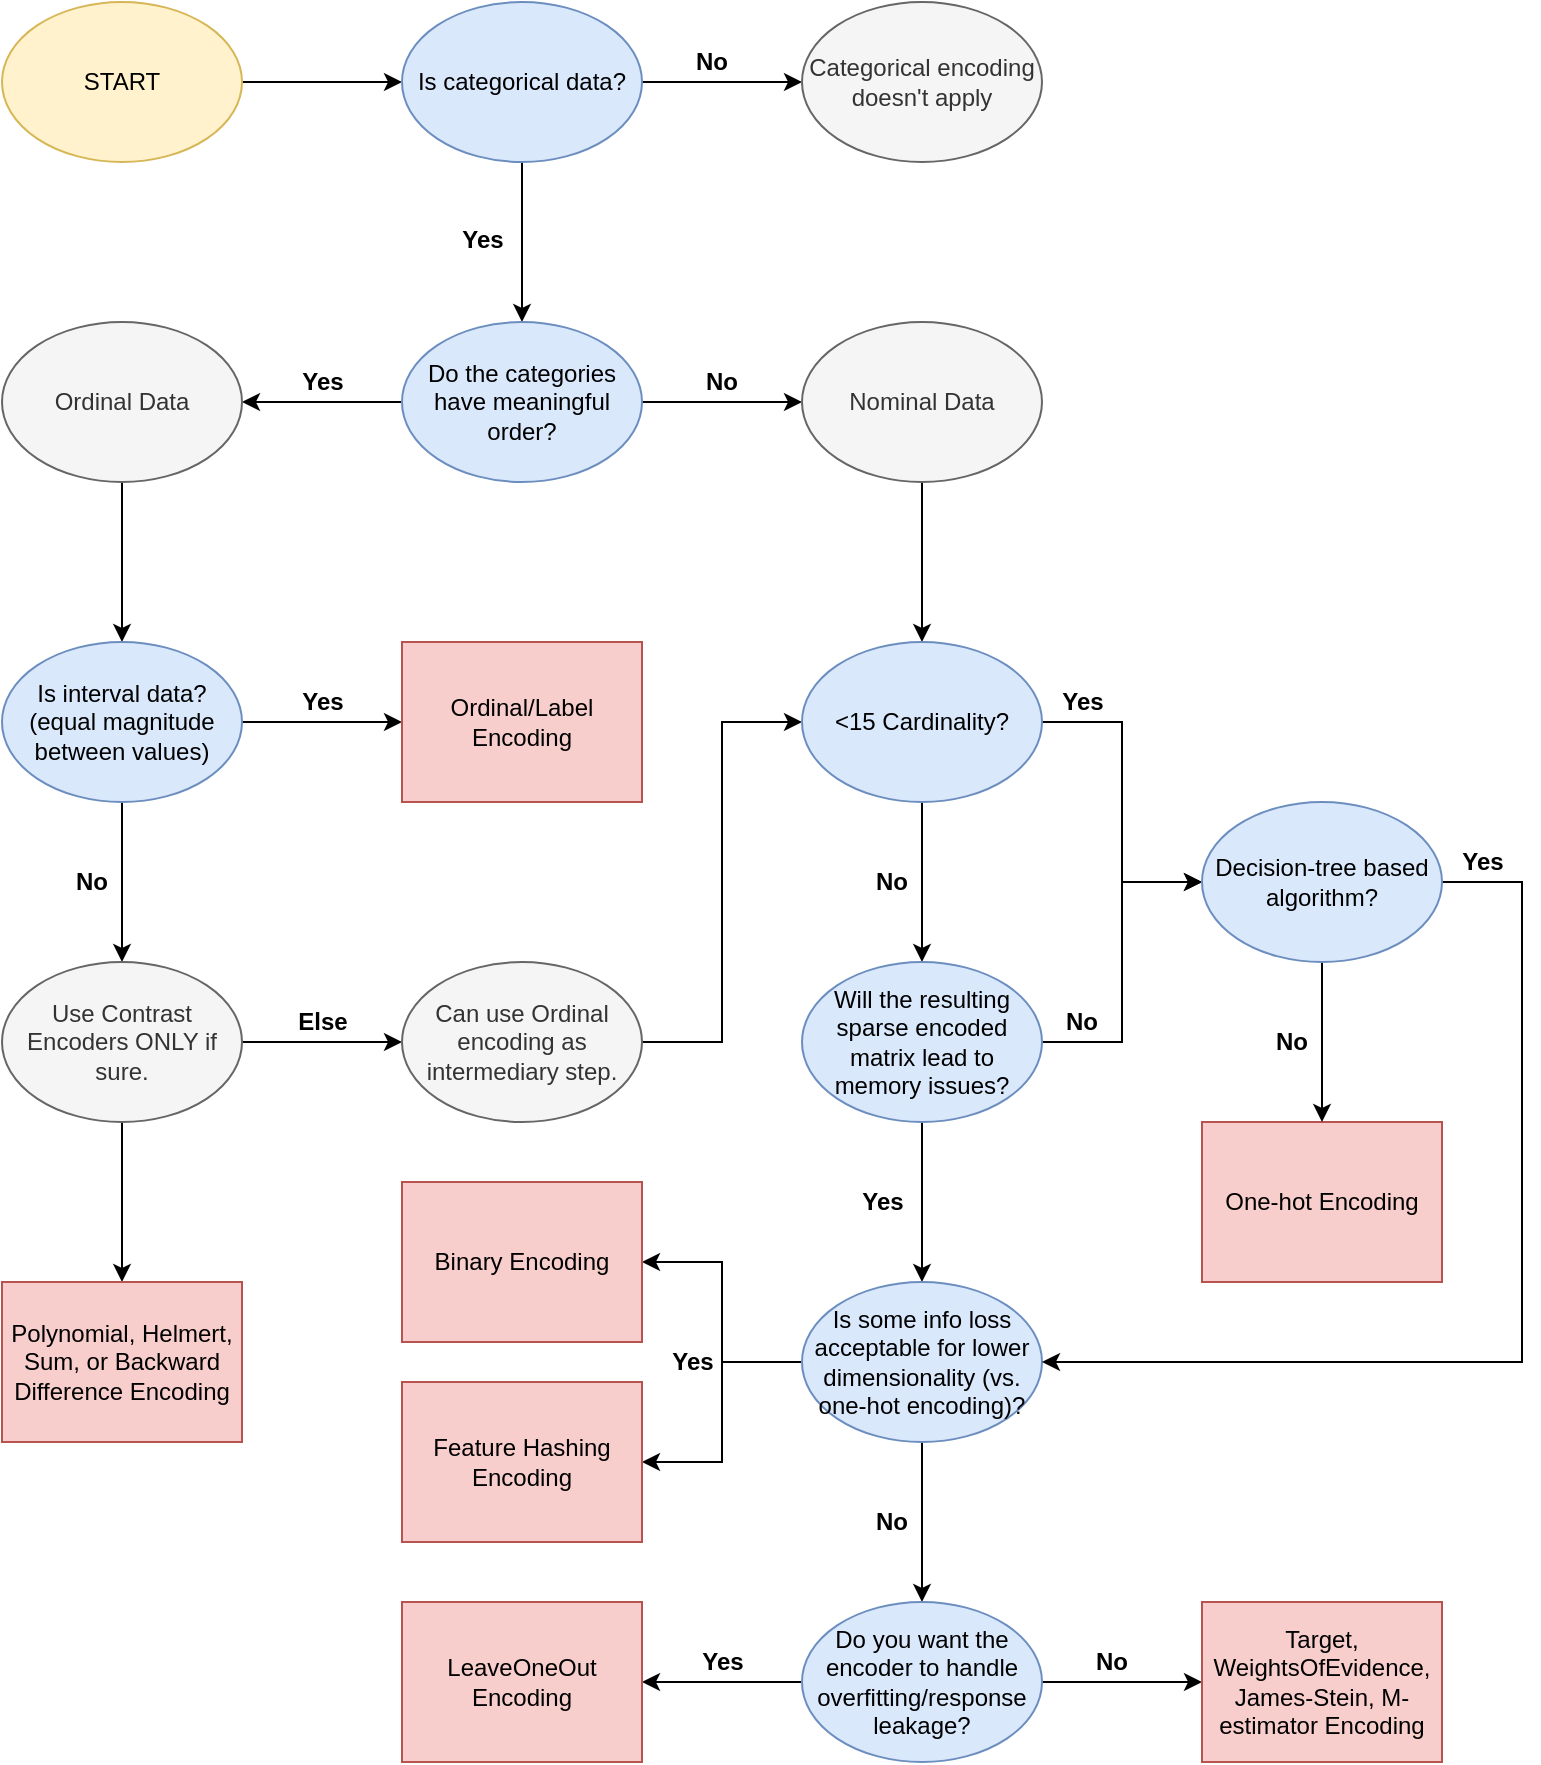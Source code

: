<mxfile version="11.0.2"><diagram id="4nuY9FEFie9XIp84zEm4" name="Page-1"><mxGraphModel dx="1426" dy="733" grid="1" gridSize="10" guides="1" tooltips="1" connect="1" arrows="1" fold="1" page="1" pageScale="1" pageWidth="850" pageHeight="1100" math="0" shadow="0"><root><mxCell id="0"/><mxCell id="1" parent="0"/><mxCell id="IRgNk_N7hzChEpP4n4Ge-1" value="" style="edgeStyle=orthogonalEdgeStyle;rounded=0;orthogonalLoop=1;jettySize=auto;html=1;" edge="1" parent="1" source="IRgNk_N7hzChEpP4n4Ge-2" target="IRgNk_N7hzChEpP4n4Ge-5"><mxGeometry relative="1" as="geometry"/></mxCell><mxCell id="IRgNk_N7hzChEpP4n4Ge-2" value="START" style="ellipse;whiteSpace=wrap;html=1;fillColor=#fff2cc;strokeColor=#d6b656;" vertex="1" parent="1"><mxGeometry width="120" height="80" as="geometry"/></mxCell><mxCell id="IRgNk_N7hzChEpP4n4Ge-3" value="" style="edgeStyle=orthogonalEdgeStyle;rounded=0;orthogonalLoop=1;jettySize=auto;html=1;" edge="1" parent="1" source="IRgNk_N7hzChEpP4n4Ge-5" target="IRgNk_N7hzChEpP4n4Ge-41"><mxGeometry relative="1" as="geometry"/></mxCell><mxCell id="IRgNk_N7hzChEpP4n4Ge-4" value="" style="edgeStyle=orthogonalEdgeStyle;rounded=0;orthogonalLoop=1;jettySize=auto;html=1;" edge="1" parent="1" source="IRgNk_N7hzChEpP4n4Ge-5" target="IRgNk_N7hzChEpP4n4Ge-8"><mxGeometry relative="1" as="geometry"/></mxCell><mxCell id="IRgNk_N7hzChEpP4n4Ge-5" value="Is categorical data?" style="ellipse;whiteSpace=wrap;html=1;fillColor=#dae8fc;strokeColor=#6c8ebf;" vertex="1" parent="1"><mxGeometry x="200" width="120" height="80" as="geometry"/></mxCell><mxCell id="IRgNk_N7hzChEpP4n4Ge-6" value="" style="edgeStyle=orthogonalEdgeStyle;rounded=0;orthogonalLoop=1;jettySize=auto;html=1;" edge="1" parent="1" source="IRgNk_N7hzChEpP4n4Ge-8" target="IRgNk_N7hzChEpP4n4Ge-22"><mxGeometry relative="1" as="geometry"/></mxCell><mxCell id="IRgNk_N7hzChEpP4n4Ge-7" value="" style="edgeStyle=orthogonalEdgeStyle;rounded=0;orthogonalLoop=1;jettySize=auto;html=1;" edge="1" parent="1" source="IRgNk_N7hzChEpP4n4Ge-8" target="IRgNk_N7hzChEpP4n4Ge-10"><mxGeometry relative="1" as="geometry"/></mxCell><mxCell id="IRgNk_N7hzChEpP4n4Ge-8" value="Do the categories have meaningful order?" style="ellipse;whiteSpace=wrap;html=1;fillColor=#dae8fc;strokeColor=#6c8ebf;" vertex="1" parent="1"><mxGeometry x="200" y="160" width="120" height="80" as="geometry"/></mxCell><mxCell id="IRgNk_N7hzChEpP4n4Ge-9" value="" style="edgeStyle=orthogonalEdgeStyle;rounded=0;orthogonalLoop=1;jettySize=auto;html=1;" edge="1" parent="1" source="IRgNk_N7hzChEpP4n4Ge-10" target="IRgNk_N7hzChEpP4n4Ge-13"><mxGeometry relative="1" as="geometry"/></mxCell><mxCell id="IRgNk_N7hzChEpP4n4Ge-10" value="Ordinal Data" style="ellipse;whiteSpace=wrap;html=1;fillColor=#f5f5f5;strokeColor=#666666;fontColor=#333333;" vertex="1" parent="1"><mxGeometry y="160" width="120" height="80" as="geometry"/></mxCell><mxCell id="IRgNk_N7hzChEpP4n4Ge-11" value="" style="edgeStyle=orthogonalEdgeStyle;rounded=0;orthogonalLoop=1;jettySize=auto;html=1;" edge="1" parent="1" source="IRgNk_N7hzChEpP4n4Ge-13" target="IRgNk_N7hzChEpP4n4Ge-20"><mxGeometry relative="1" as="geometry"/></mxCell><mxCell id="IRgNk_N7hzChEpP4n4Ge-12" value="" style="edgeStyle=orthogonalEdgeStyle;rounded=0;orthogonalLoop=1;jettySize=auto;html=1;" edge="1" parent="1" source="IRgNk_N7hzChEpP4n4Ge-13" target="IRgNk_N7hzChEpP4n4Ge-16"><mxGeometry relative="1" as="geometry"/></mxCell><mxCell id="IRgNk_N7hzChEpP4n4Ge-13" value="Is interval data? (equal magnitude between values)" style="ellipse;whiteSpace=wrap;html=1;fillColor=#dae8fc;strokeColor=#6c8ebf;" vertex="1" parent="1"><mxGeometry y="320" width="120" height="80" as="geometry"/></mxCell><mxCell id="IRgNk_N7hzChEpP4n4Ge-14" value="" style="edgeStyle=orthogonalEdgeStyle;rounded=0;orthogonalLoop=1;jettySize=auto;html=1;" edge="1" parent="1" source="IRgNk_N7hzChEpP4n4Ge-16" target="IRgNk_N7hzChEpP4n4Ge-19"><mxGeometry relative="1" as="geometry"/></mxCell><mxCell id="IRgNk_N7hzChEpP4n4Ge-15" value="" style="edgeStyle=orthogonalEdgeStyle;rounded=0;orthogonalLoop=1;jettySize=auto;html=1;" edge="1" parent="1" source="IRgNk_N7hzChEpP4n4Ge-16" target="IRgNk_N7hzChEpP4n4Ge-17"><mxGeometry relative="1" as="geometry"/></mxCell><mxCell id="IRgNk_N7hzChEpP4n4Ge-16" value="Use Contrast Encoders ONLY if sure." style="ellipse;whiteSpace=wrap;html=1;fillColor=#f5f5f5;strokeColor=#666666;fontColor=#333333;" vertex="1" parent="1"><mxGeometry y="480" width="120" height="80" as="geometry"/></mxCell><mxCell id="IRgNk_N7hzChEpP4n4Ge-17" value="Polynomial, Helmert, Sum, or Backward Difference Encoding" style="rectangle;whiteSpace=wrap;html=1;fillColor=#f8cecc;strokeColor=#b85450;" vertex="1" parent="1"><mxGeometry y="640" width="120" height="80" as="geometry"/></mxCell><mxCell id="IRgNk_N7hzChEpP4n4Ge-18" style="edgeStyle=orthogonalEdgeStyle;rounded=0;orthogonalLoop=1;jettySize=auto;html=1;entryX=0;entryY=0.5;entryDx=0;entryDy=0;" edge="1" parent="1" source="IRgNk_N7hzChEpP4n4Ge-19" target="IRgNk_N7hzChEpP4n4Ge-25"><mxGeometry relative="1" as="geometry"/></mxCell><mxCell id="IRgNk_N7hzChEpP4n4Ge-19" value="Can use Ordinal encoding as intermediary step." style="ellipse;whiteSpace=wrap;html=1;fillColor=#f5f5f5;strokeColor=#666666;fontColor=#333333;" vertex="1" parent="1"><mxGeometry x="200" y="480" width="120" height="80" as="geometry"/></mxCell><mxCell id="IRgNk_N7hzChEpP4n4Ge-20" value="Ordinal/Label Encoding" style="rectangle;whiteSpace=wrap;html=1;fillColor=#f8cecc;strokeColor=#b85450;" vertex="1" parent="1"><mxGeometry x="200" y="320" width="120" height="80" as="geometry"/></mxCell><mxCell id="IRgNk_N7hzChEpP4n4Ge-21" value="" style="edgeStyle=orthogonalEdgeStyle;rounded=0;orthogonalLoop=1;jettySize=auto;html=1;" edge="1" parent="1" source="IRgNk_N7hzChEpP4n4Ge-22" target="IRgNk_N7hzChEpP4n4Ge-25"><mxGeometry relative="1" as="geometry"/></mxCell><mxCell id="IRgNk_N7hzChEpP4n4Ge-22" value="Nominal Data" style="ellipse;whiteSpace=wrap;html=1;fillColor=#f5f5f5;strokeColor=#666666;fontColor=#333333;" vertex="1" parent="1"><mxGeometry x="400" y="160" width="120" height="80" as="geometry"/></mxCell><mxCell id="IRgNk_N7hzChEpP4n4Ge-23" value="" style="edgeStyle=orthogonalEdgeStyle;rounded=0;orthogonalLoop=1;jettySize=auto;html=1;" edge="1" parent="1" source="IRgNk_N7hzChEpP4n4Ge-25" target="IRgNk_N7hzChEpP4n4Ge-28"><mxGeometry relative="1" as="geometry"/></mxCell><mxCell id="IRgNk_N7hzChEpP4n4Ge-24" value="" style="edgeStyle=orthogonalEdgeStyle;rounded=0;orthogonalLoop=1;jettySize=auto;html=1;" edge="1" parent="1" source="IRgNk_N7hzChEpP4n4Ge-25" target="IRgNk_N7hzChEpP4n4Ge-59"><mxGeometry relative="1" as="geometry"/></mxCell><mxCell id="IRgNk_N7hzChEpP4n4Ge-25" value="&amp;lt;15 Cardinality?" style="ellipse;whiteSpace=wrap;html=1;fillColor=#dae8fc;strokeColor=#6c8ebf;" vertex="1" parent="1"><mxGeometry x="400" y="320" width="120" height="80" as="geometry"/></mxCell><mxCell id="IRgNk_N7hzChEpP4n4Ge-26" value="" style="edgeStyle=orthogonalEdgeStyle;rounded=0;orthogonalLoop=1;jettySize=auto;html=1;" edge="1" parent="1" source="IRgNk_N7hzChEpP4n4Ge-28" target="IRgNk_N7hzChEpP4n4Ge-32"><mxGeometry relative="1" as="geometry"/></mxCell><mxCell id="IRgNk_N7hzChEpP4n4Ge-68" style="edgeStyle=orthogonalEdgeStyle;rounded=0;orthogonalLoop=1;jettySize=auto;html=1;exitX=1;exitY=0.5;exitDx=0;exitDy=0;entryX=0;entryY=0.5;entryDx=0;entryDy=0;" edge="1" parent="1" source="IRgNk_N7hzChEpP4n4Ge-28" target="IRgNk_N7hzChEpP4n4Ge-59"><mxGeometry relative="1" as="geometry"/></mxCell><mxCell id="IRgNk_N7hzChEpP4n4Ge-28" value="Will the resulting sparse encoded matrix lead to memory issues?" style="ellipse;whiteSpace=wrap;html=1;fillColor=#dae8fc;strokeColor=#6c8ebf;" vertex="1" parent="1"><mxGeometry x="400" y="480" width="120" height="80" as="geometry"/></mxCell><mxCell id="IRgNk_N7hzChEpP4n4Ge-29" value="" style="edgeStyle=orthogonalEdgeStyle;rounded=0;orthogonalLoop=1;jettySize=auto;html=1;" edge="1" parent="1" source="IRgNk_N7hzChEpP4n4Ge-32" target="IRgNk_N7hzChEpP4n4Ge-39"><mxGeometry relative="1" as="geometry"/></mxCell><mxCell id="IRgNk_N7hzChEpP4n4Ge-30" value="" style="edgeStyle=orthogonalEdgeStyle;rounded=0;orthogonalLoop=1;jettySize=auto;html=1;" edge="1" parent="1" source="IRgNk_N7hzChEpP4n4Ge-32" target="IRgNk_N7hzChEpP4n4Ge-38"><mxGeometry relative="1" as="geometry"/></mxCell><mxCell id="IRgNk_N7hzChEpP4n4Ge-31" value="" style="edgeStyle=orthogonalEdgeStyle;rounded=0;orthogonalLoop=1;jettySize=auto;html=1;" edge="1" parent="1" source="IRgNk_N7hzChEpP4n4Ge-32"><mxGeometry relative="1" as="geometry"><mxPoint x="460" y="800" as="targetPoint"/></mxGeometry></mxCell><mxCell id="IRgNk_N7hzChEpP4n4Ge-32" value="Is some info loss acceptable for lower dimensionality (vs. one-hot encoding)?" style="ellipse;whiteSpace=wrap;html=1;fillColor=#dae8fc;strokeColor=#6c8ebf;" vertex="1" parent="1"><mxGeometry x="400" y="640" width="120" height="80" as="geometry"/></mxCell><mxCell id="IRgNk_N7hzChEpP4n4Ge-33" value="" style="edgeStyle=orthogonalEdgeStyle;rounded=0;orthogonalLoop=1;jettySize=auto;html=1;" edge="1" parent="1" source="IRgNk_N7hzChEpP4n4Ge-35" target="IRgNk_N7hzChEpP4n4Ge-37"><mxGeometry relative="1" as="geometry"/></mxCell><mxCell id="IRgNk_N7hzChEpP4n4Ge-34" value="" style="edgeStyle=orthogonalEdgeStyle;rounded=0;orthogonalLoop=1;jettySize=auto;html=1;" edge="1" parent="1" source="IRgNk_N7hzChEpP4n4Ge-35" target="IRgNk_N7hzChEpP4n4Ge-36"><mxGeometry relative="1" as="geometry"/></mxCell><mxCell id="IRgNk_N7hzChEpP4n4Ge-35" value="Do you want the encoder to handle overfitting/response leakage?" style="ellipse;whiteSpace=wrap;html=1;fillColor=#dae8fc;strokeColor=#6c8ebf;" vertex="1" parent="1"><mxGeometry x="400" y="800" width="120" height="80" as="geometry"/></mxCell><mxCell id="IRgNk_N7hzChEpP4n4Ge-36" value="Target, WeightsOfEvidence, James-Stein, M-estimator Encoding" style="rectangle;whiteSpace=wrap;html=1;fillColor=#f8cecc;strokeColor=#b85450;" vertex="1" parent="1"><mxGeometry x="600" y="800" width="120" height="80" as="geometry"/></mxCell><mxCell id="IRgNk_N7hzChEpP4n4Ge-37" value="LeaveOneOut Encoding" style="rectangle;whiteSpace=wrap;html=1;fillColor=#f8cecc;strokeColor=#b85450;" vertex="1" parent="1"><mxGeometry x="200" y="800" width="120" height="80" as="geometry"/></mxCell><mxCell id="IRgNk_N7hzChEpP4n4Ge-38" value="Feature Hashing Encoding" style="rectangle;whiteSpace=wrap;html=1;fillColor=#f8cecc;strokeColor=#b85450;" vertex="1" parent="1"><mxGeometry x="200" y="690" width="120" height="80" as="geometry"/></mxCell><mxCell id="IRgNk_N7hzChEpP4n4Ge-39" value="Binary Encoding" style="rectangle;whiteSpace=wrap;html=1;fillColor=#f8cecc;strokeColor=#b85450;" vertex="1" parent="1"><mxGeometry x="200" y="590" width="120" height="80" as="geometry"/></mxCell><mxCell id="IRgNk_N7hzChEpP4n4Ge-40" value="One-hot Encoding" style="rectangle;whiteSpace=wrap;html=1;fillColor=#f8cecc;strokeColor=#b85450;" vertex="1" parent="1"><mxGeometry x="600" y="560" width="120" height="80" as="geometry"/></mxCell><mxCell id="IRgNk_N7hzChEpP4n4Ge-41" value="Categorical encoding doesn't apply" style="ellipse;whiteSpace=wrap;html=1;fillColor=#f5f5f5;strokeColor=#666666;fontColor=#333333;" vertex="1" parent="1"><mxGeometry x="400" width="120" height="80" as="geometry"/></mxCell><mxCell id="IRgNk_N7hzChEpP4n4Ge-42" value="No" style="text;resizable=0;points=[];autosize=1;align=center;verticalAlign=top;spacingTop=-4;fontSize=12;fontStyle=1" vertex="1" parent="1"><mxGeometry x="340" y="20" width="30" height="20" as="geometry"/></mxCell><mxCell id="IRgNk_N7hzChEpP4n4Ge-43" value="No" style="text;resizable=0;points=[];autosize=1;align=center;verticalAlign=top;spacingTop=-4;fontSize=12;fontStyle=1" vertex="1" parent="1"><mxGeometry x="345" y="180" width="30" height="20" as="geometry"/></mxCell><mxCell id="IRgNk_N7hzChEpP4n4Ge-44" value="No" style="text;resizable=0;points=[];autosize=1;align=center;verticalAlign=top;spacingTop=-4;fontSize=12;fontStyle=1" vertex="1" parent="1"><mxGeometry x="430" y="430" width="30" height="20" as="geometry"/></mxCell><mxCell id="IRgNk_N7hzChEpP4n4Ge-45" value="No" style="text;resizable=0;points=[];autosize=1;align=center;verticalAlign=top;spacingTop=-4;fontSize=12;fontStyle=1" vertex="1" parent="1"><mxGeometry x="525" y="500" width="30" height="20" as="geometry"/></mxCell><mxCell id="IRgNk_N7hzChEpP4n4Ge-46" value="No" style="text;resizable=0;points=[];autosize=1;align=center;verticalAlign=top;spacingTop=-4;fontSize=12;fontStyle=1" vertex="1" parent="1"><mxGeometry x="30" y="430" width="30" height="20" as="geometry"/></mxCell><mxCell id="IRgNk_N7hzChEpP4n4Ge-47" value="&lt;b&gt;Else&lt;/b&gt;" style="text;html=1;resizable=0;points=[];autosize=1;align=center;verticalAlign=top;spacingTop=-4;fontSize=12;" vertex="1" parent="1"><mxGeometry x="140" y="500" width="40" height="20" as="geometry"/></mxCell><mxCell id="IRgNk_N7hzChEpP4n4Ge-48" value="No" style="text;resizable=0;points=[];autosize=1;align=center;verticalAlign=top;spacingTop=-4;fontSize=12;fontStyle=1" vertex="1" parent="1"><mxGeometry x="430" y="750" width="30" height="20" as="geometry"/></mxCell><mxCell id="IRgNk_N7hzChEpP4n4Ge-49" value="No" style="text;resizable=0;points=[];autosize=1;align=center;verticalAlign=top;spacingTop=-4;fontSize=12;fontStyle=1" vertex="1" parent="1"><mxGeometry x="540" y="820" width="30" height="20" as="geometry"/></mxCell><mxCell id="IRgNk_N7hzChEpP4n4Ge-50" value="&lt;b&gt;Yes&lt;/b&gt;" style="text;html=1;resizable=0;points=[];autosize=1;align=center;verticalAlign=top;spacingTop=-4;fontSize=12;" vertex="1" parent="1"><mxGeometry x="340" y="820" width="40" height="20" as="geometry"/></mxCell><mxCell id="IRgNk_N7hzChEpP4n4Ge-51" value="&lt;b&gt;Yes&lt;/b&gt;" style="text;html=1;resizable=0;points=[];autosize=1;align=center;verticalAlign=top;spacingTop=-4;fontSize=12;" vertex="1" parent="1"><mxGeometry x="325" y="670" width="40" height="20" as="geometry"/></mxCell><mxCell id="IRgNk_N7hzChEpP4n4Ge-52" value="&lt;b&gt;Yes&lt;/b&gt;" style="text;html=1;resizable=0;points=[];autosize=1;align=center;verticalAlign=top;spacingTop=-4;fontSize=12;" vertex="1" parent="1"><mxGeometry x="420" y="590" width="40" height="20" as="geometry"/></mxCell><mxCell id="IRgNk_N7hzChEpP4n4Ge-53" value="&lt;b&gt;Yes&lt;/b&gt;" style="text;html=1;resizable=0;points=[];autosize=1;align=center;verticalAlign=top;spacingTop=-4;fontSize=12;" vertex="1" parent="1"><mxGeometry x="140" y="180" width="40" height="20" as="geometry"/></mxCell><mxCell id="IRgNk_N7hzChEpP4n4Ge-54" value="&lt;b&gt;Yes&lt;/b&gt;" style="text;html=1;resizable=0;points=[];autosize=1;align=center;verticalAlign=top;spacingTop=-4;fontSize=12;" vertex="1" parent="1"><mxGeometry x="220" y="109" width="40" height="20" as="geometry"/></mxCell><mxCell id="IRgNk_N7hzChEpP4n4Ge-55" value="&lt;b&gt;Yes&lt;/b&gt;" style="text;html=1;resizable=0;points=[];autosize=1;align=center;verticalAlign=top;spacingTop=-4;fontSize=12;" vertex="1" parent="1"><mxGeometry x="520" y="340" width="40" height="20" as="geometry"/></mxCell><mxCell id="IRgNk_N7hzChEpP4n4Ge-56" value="&lt;b&gt;Yes&lt;/b&gt;" style="text;html=1;resizable=0;points=[];autosize=1;align=center;verticalAlign=top;spacingTop=-4;fontSize=12;" vertex="1" parent="1"><mxGeometry x="140" y="340" width="40" height="20" as="geometry"/></mxCell><mxCell id="IRgNk_N7hzChEpP4n4Ge-57" value="" style="edgeStyle=orthogonalEdgeStyle;rounded=0;orthogonalLoop=1;jettySize=auto;html=1;" edge="1" parent="1" source="IRgNk_N7hzChEpP4n4Ge-59" target="IRgNk_N7hzChEpP4n4Ge-40"><mxGeometry relative="1" as="geometry"/></mxCell><mxCell id="IRgNk_N7hzChEpP4n4Ge-58" style="edgeStyle=orthogonalEdgeStyle;rounded=0;orthogonalLoop=1;jettySize=auto;html=1;entryX=1;entryY=0.5;entryDx=0;entryDy=0;exitX=1;exitY=0.5;exitDx=0;exitDy=0;" edge="1" parent="1" source="IRgNk_N7hzChEpP4n4Ge-59" target="IRgNk_N7hzChEpP4n4Ge-32"><mxGeometry relative="1" as="geometry"><mxPoint x="750" y="820" as="targetPoint"/><Array as="points"><mxPoint x="760" y="440"/><mxPoint x="760" y="680"/></Array></mxGeometry></mxCell><mxCell id="IRgNk_N7hzChEpP4n4Ge-59" value="Decision-tree based algorithm?" style="ellipse;whiteSpace=wrap;html=1;fillColor=#dae8fc;strokeColor=#6c8ebf;" vertex="1" parent="1"><mxGeometry x="600" y="400" width="120" height="80" as="geometry"/></mxCell><mxCell id="IRgNk_N7hzChEpP4n4Ge-60" value="No" style="text;resizable=0;points=[];autosize=1;align=center;verticalAlign=top;spacingTop=-4;fontSize=12;fontStyle=1" vertex="1" parent="1"><mxGeometry x="630" y="510" width="30" height="20" as="geometry"/></mxCell><mxCell id="IRgNk_N7hzChEpP4n4Ge-61" value="&lt;b&gt;Yes&lt;/b&gt;" style="text;html=1;resizable=0;points=[];autosize=1;align=center;verticalAlign=top;spacingTop=-4;fontSize=12;" vertex="1" parent="1"><mxGeometry x="720" y="420" width="40" height="20" as="geometry"/></mxCell></root></mxGraphModel></diagram></mxfile>